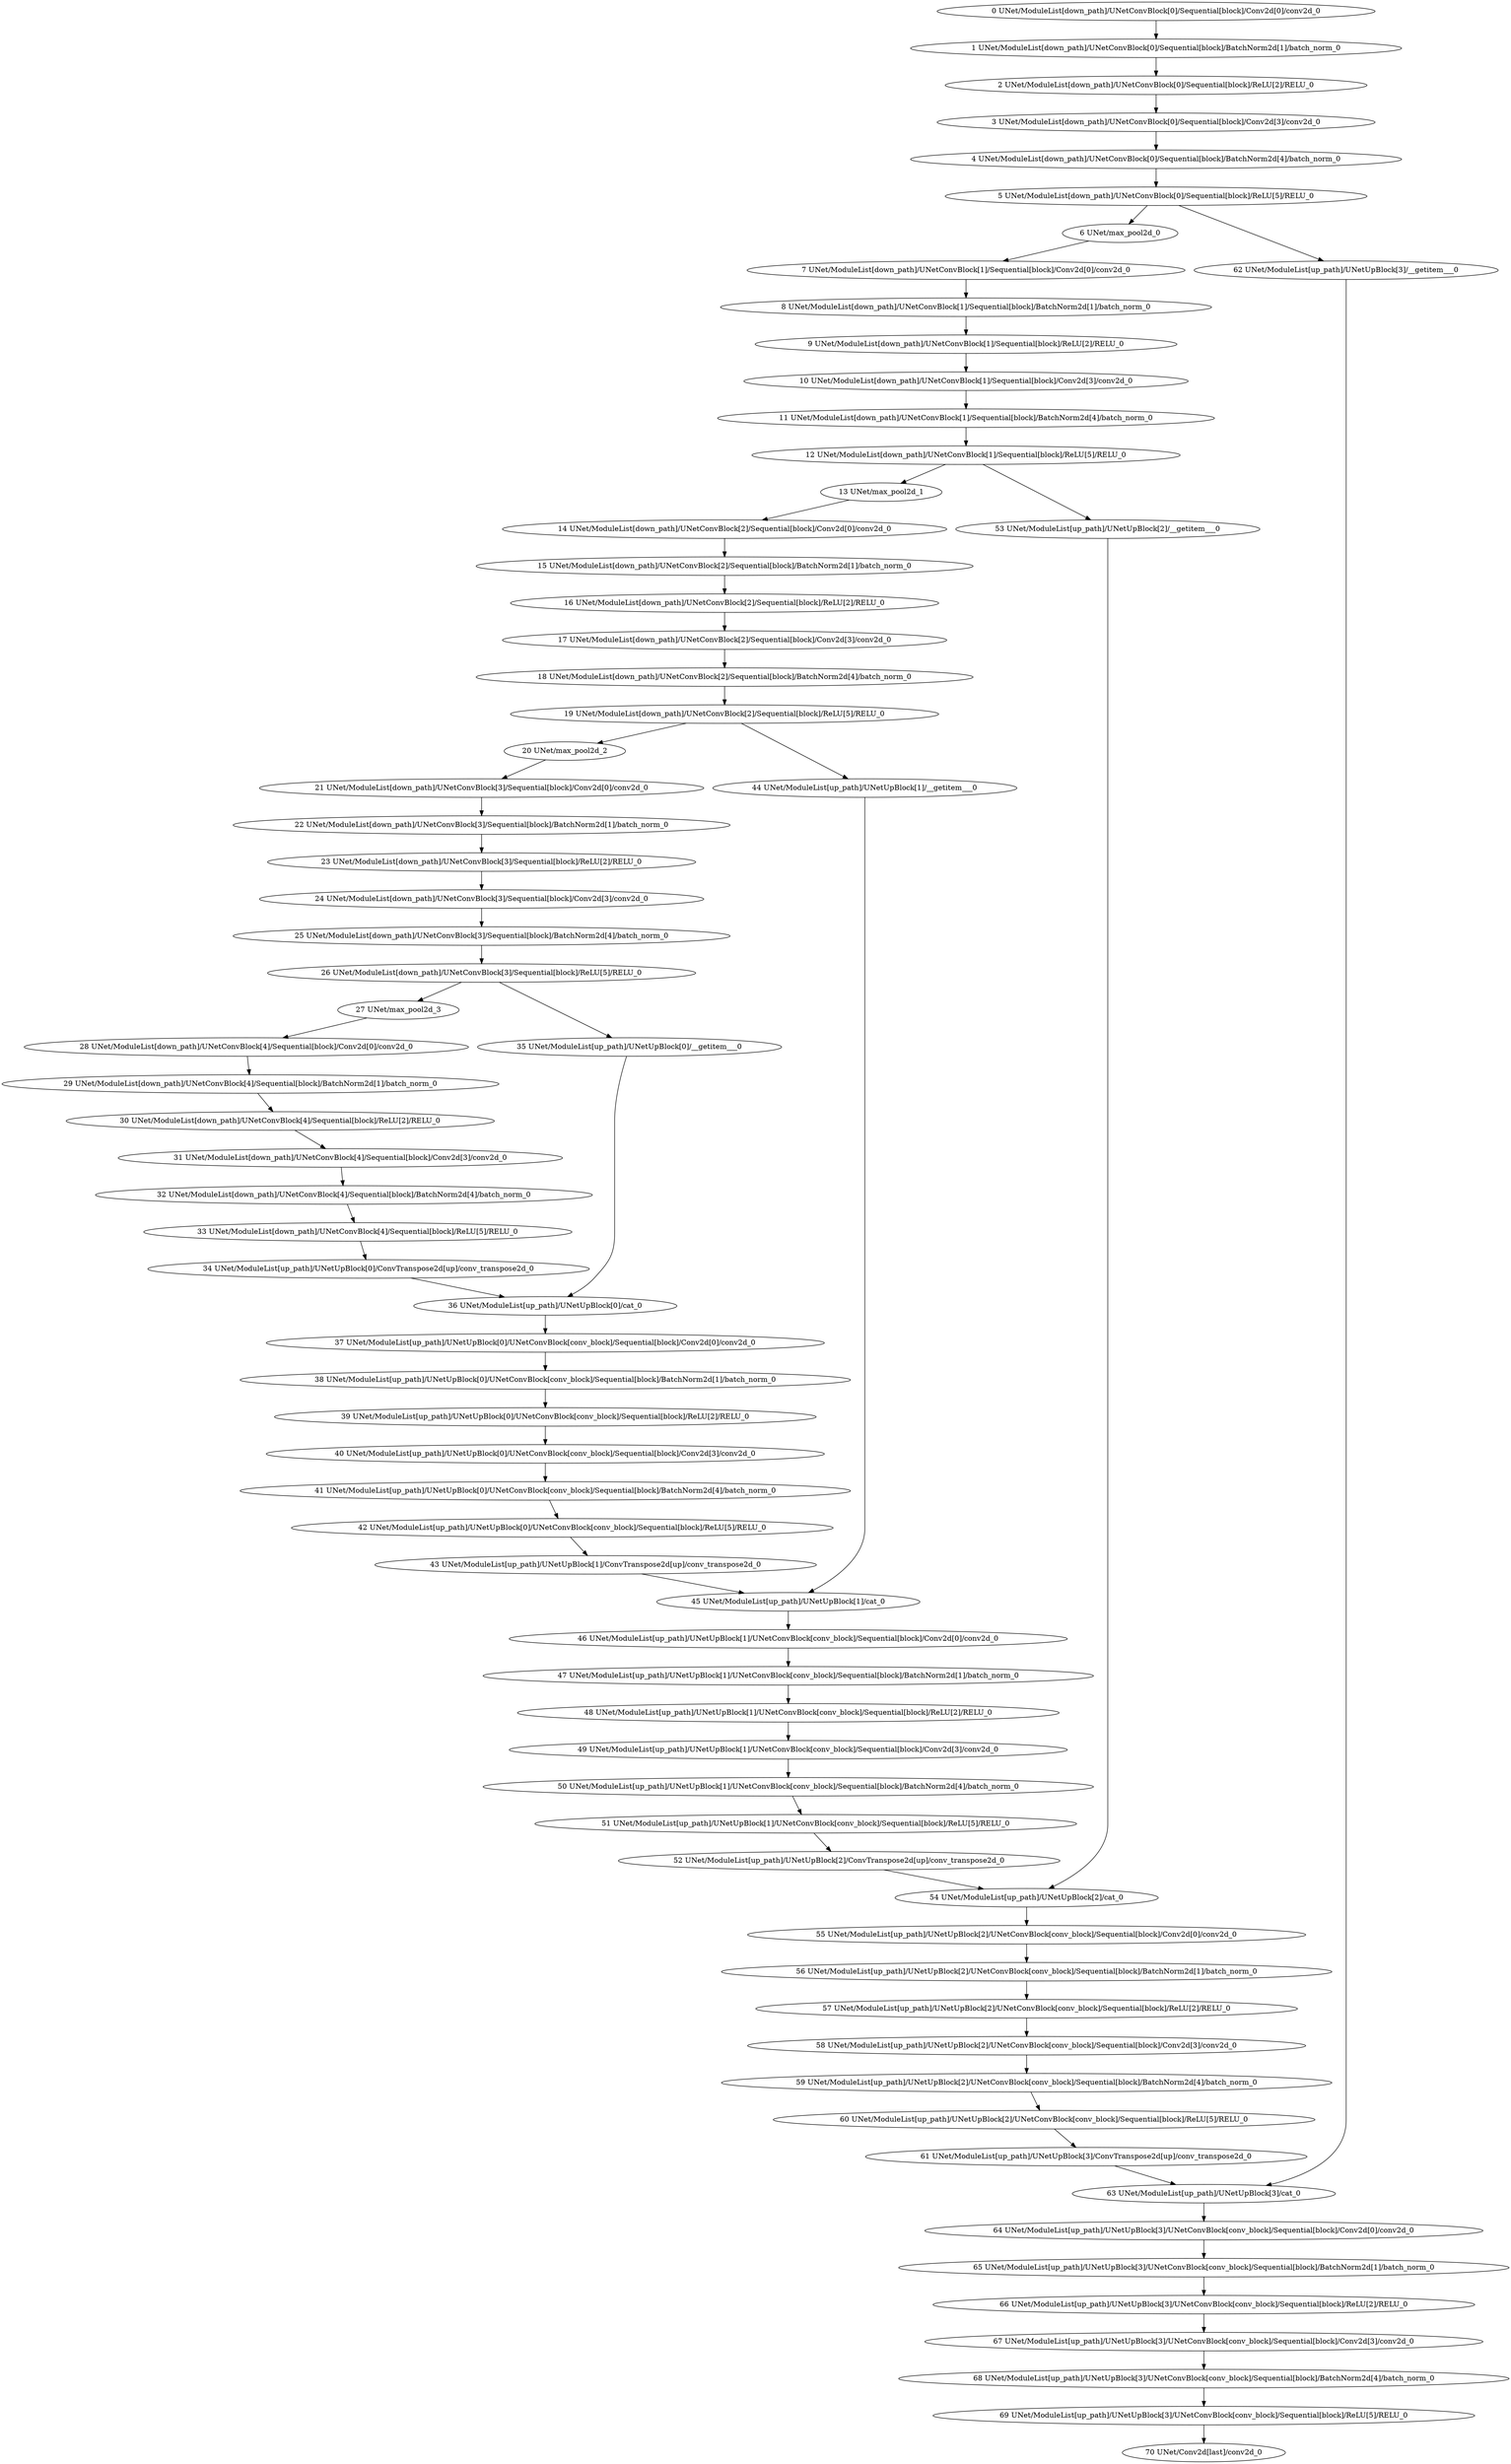 strict digraph  {
"0 UNet/ModuleList[down_path]/UNetConvBlock[0]/Sequential[block]/Conv2d[0]/conv2d_0" [id=0, type=conv2d];
"1 UNet/ModuleList[down_path]/UNetConvBlock[0]/Sequential[block]/BatchNorm2d[1]/batch_norm_0" [id=1, type=batch_norm];
"2 UNet/ModuleList[down_path]/UNetConvBlock[0]/Sequential[block]/ReLU[2]/RELU_0" [id=2, type=RELU];
"3 UNet/ModuleList[down_path]/UNetConvBlock[0]/Sequential[block]/Conv2d[3]/conv2d_0" [id=3, type=conv2d];
"4 UNet/ModuleList[down_path]/UNetConvBlock[0]/Sequential[block]/BatchNorm2d[4]/batch_norm_0" [id=4, type=batch_norm];
"5 UNet/ModuleList[down_path]/UNetConvBlock[0]/Sequential[block]/ReLU[5]/RELU_0" [id=5, type=RELU];
"6 UNet/max_pool2d_0" [id=6, type=max_pool2d];
"7 UNet/ModuleList[down_path]/UNetConvBlock[1]/Sequential[block]/Conv2d[0]/conv2d_0" [id=7, type=conv2d];
"8 UNet/ModuleList[down_path]/UNetConvBlock[1]/Sequential[block]/BatchNorm2d[1]/batch_norm_0" [id=8, type=batch_norm];
"9 UNet/ModuleList[down_path]/UNetConvBlock[1]/Sequential[block]/ReLU[2]/RELU_0" [id=9, type=RELU];
"10 UNet/ModuleList[down_path]/UNetConvBlock[1]/Sequential[block]/Conv2d[3]/conv2d_0" [id=10, type=conv2d];
"11 UNet/ModuleList[down_path]/UNetConvBlock[1]/Sequential[block]/BatchNorm2d[4]/batch_norm_0" [id=11, type=batch_norm];
"12 UNet/ModuleList[down_path]/UNetConvBlock[1]/Sequential[block]/ReLU[5]/RELU_0" [id=12, type=RELU];
"13 UNet/max_pool2d_1" [id=13, type=max_pool2d];
"14 UNet/ModuleList[down_path]/UNetConvBlock[2]/Sequential[block]/Conv2d[0]/conv2d_0" [id=14, type=conv2d];
"15 UNet/ModuleList[down_path]/UNetConvBlock[2]/Sequential[block]/BatchNorm2d[1]/batch_norm_0" [id=15, type=batch_norm];
"16 UNet/ModuleList[down_path]/UNetConvBlock[2]/Sequential[block]/ReLU[2]/RELU_0" [id=16, type=RELU];
"17 UNet/ModuleList[down_path]/UNetConvBlock[2]/Sequential[block]/Conv2d[3]/conv2d_0" [id=17, type=conv2d];
"18 UNet/ModuleList[down_path]/UNetConvBlock[2]/Sequential[block]/BatchNorm2d[4]/batch_norm_0" [id=18, type=batch_norm];
"19 UNet/ModuleList[down_path]/UNetConvBlock[2]/Sequential[block]/ReLU[5]/RELU_0" [id=19, type=RELU];
"20 UNet/max_pool2d_2" [id=20, type=max_pool2d];
"21 UNet/ModuleList[down_path]/UNetConvBlock[3]/Sequential[block]/Conv2d[0]/conv2d_0" [id=21, type=conv2d];
"22 UNet/ModuleList[down_path]/UNetConvBlock[3]/Sequential[block]/BatchNorm2d[1]/batch_norm_0" [id=22, type=batch_norm];
"23 UNet/ModuleList[down_path]/UNetConvBlock[3]/Sequential[block]/ReLU[2]/RELU_0" [id=23, type=RELU];
"24 UNet/ModuleList[down_path]/UNetConvBlock[3]/Sequential[block]/Conv2d[3]/conv2d_0" [id=24, type=conv2d];
"25 UNet/ModuleList[down_path]/UNetConvBlock[3]/Sequential[block]/BatchNorm2d[4]/batch_norm_0" [id=25, type=batch_norm];
"26 UNet/ModuleList[down_path]/UNetConvBlock[3]/Sequential[block]/ReLU[5]/RELU_0" [id=26, type=RELU];
"27 UNet/max_pool2d_3" [id=27, type=max_pool2d];
"28 UNet/ModuleList[down_path]/UNetConvBlock[4]/Sequential[block]/Conv2d[0]/conv2d_0" [id=28, type=conv2d];
"29 UNet/ModuleList[down_path]/UNetConvBlock[4]/Sequential[block]/BatchNorm2d[1]/batch_norm_0" [id=29, type=batch_norm];
"30 UNet/ModuleList[down_path]/UNetConvBlock[4]/Sequential[block]/ReLU[2]/RELU_0" [id=30, type=RELU];
"31 UNet/ModuleList[down_path]/UNetConvBlock[4]/Sequential[block]/Conv2d[3]/conv2d_0" [id=31, type=conv2d];
"32 UNet/ModuleList[down_path]/UNetConvBlock[4]/Sequential[block]/BatchNorm2d[4]/batch_norm_0" [id=32, type=batch_norm];
"33 UNet/ModuleList[down_path]/UNetConvBlock[4]/Sequential[block]/ReLU[5]/RELU_0" [id=33, type=RELU];
"34 UNet/ModuleList[up_path]/UNetUpBlock[0]/ConvTranspose2d[up]/conv_transpose2d_0" [id=34, type=conv_transpose2d];
"35 UNet/ModuleList[up_path]/UNetUpBlock[0]/__getitem___0" [id=35, type=__getitem__];
"36 UNet/ModuleList[up_path]/UNetUpBlock[0]/cat_0" [id=36, type=cat];
"37 UNet/ModuleList[up_path]/UNetUpBlock[0]/UNetConvBlock[conv_block]/Sequential[block]/Conv2d[0]/conv2d_0" [id=37, type=conv2d];
"38 UNet/ModuleList[up_path]/UNetUpBlock[0]/UNetConvBlock[conv_block]/Sequential[block]/BatchNorm2d[1]/batch_norm_0" [id=38, type=batch_norm];
"39 UNet/ModuleList[up_path]/UNetUpBlock[0]/UNetConvBlock[conv_block]/Sequential[block]/ReLU[2]/RELU_0" [id=39, type=RELU];
"40 UNet/ModuleList[up_path]/UNetUpBlock[0]/UNetConvBlock[conv_block]/Sequential[block]/Conv2d[3]/conv2d_0" [id=40, type=conv2d];
"41 UNet/ModuleList[up_path]/UNetUpBlock[0]/UNetConvBlock[conv_block]/Sequential[block]/BatchNorm2d[4]/batch_norm_0" [id=41, type=batch_norm];
"42 UNet/ModuleList[up_path]/UNetUpBlock[0]/UNetConvBlock[conv_block]/Sequential[block]/ReLU[5]/RELU_0" [id=42, type=RELU];
"43 UNet/ModuleList[up_path]/UNetUpBlock[1]/ConvTranspose2d[up]/conv_transpose2d_0" [id=43, type=conv_transpose2d];
"44 UNet/ModuleList[up_path]/UNetUpBlock[1]/__getitem___0" [id=44, type=__getitem__];
"45 UNet/ModuleList[up_path]/UNetUpBlock[1]/cat_0" [id=45, type=cat];
"46 UNet/ModuleList[up_path]/UNetUpBlock[1]/UNetConvBlock[conv_block]/Sequential[block]/Conv2d[0]/conv2d_0" [id=46, type=conv2d];
"47 UNet/ModuleList[up_path]/UNetUpBlock[1]/UNetConvBlock[conv_block]/Sequential[block]/BatchNorm2d[1]/batch_norm_0" [id=47, type=batch_norm];
"48 UNet/ModuleList[up_path]/UNetUpBlock[1]/UNetConvBlock[conv_block]/Sequential[block]/ReLU[2]/RELU_0" [id=48, type=RELU];
"49 UNet/ModuleList[up_path]/UNetUpBlock[1]/UNetConvBlock[conv_block]/Sequential[block]/Conv2d[3]/conv2d_0" [id=49, type=conv2d];
"50 UNet/ModuleList[up_path]/UNetUpBlock[1]/UNetConvBlock[conv_block]/Sequential[block]/BatchNorm2d[4]/batch_norm_0" [id=50, type=batch_norm];
"51 UNet/ModuleList[up_path]/UNetUpBlock[1]/UNetConvBlock[conv_block]/Sequential[block]/ReLU[5]/RELU_0" [id=51, type=RELU];
"52 UNet/ModuleList[up_path]/UNetUpBlock[2]/ConvTranspose2d[up]/conv_transpose2d_0" [id=52, type=conv_transpose2d];
"53 UNet/ModuleList[up_path]/UNetUpBlock[2]/__getitem___0" [id=53, type=__getitem__];
"54 UNet/ModuleList[up_path]/UNetUpBlock[2]/cat_0" [id=54, type=cat];
"55 UNet/ModuleList[up_path]/UNetUpBlock[2]/UNetConvBlock[conv_block]/Sequential[block]/Conv2d[0]/conv2d_0" [id=55, type=conv2d];
"56 UNet/ModuleList[up_path]/UNetUpBlock[2]/UNetConvBlock[conv_block]/Sequential[block]/BatchNorm2d[1]/batch_norm_0" [id=56, type=batch_norm];
"57 UNet/ModuleList[up_path]/UNetUpBlock[2]/UNetConvBlock[conv_block]/Sequential[block]/ReLU[2]/RELU_0" [id=57, type=RELU];
"58 UNet/ModuleList[up_path]/UNetUpBlock[2]/UNetConvBlock[conv_block]/Sequential[block]/Conv2d[3]/conv2d_0" [id=58, type=conv2d];
"59 UNet/ModuleList[up_path]/UNetUpBlock[2]/UNetConvBlock[conv_block]/Sequential[block]/BatchNorm2d[4]/batch_norm_0" [id=59, type=batch_norm];
"60 UNet/ModuleList[up_path]/UNetUpBlock[2]/UNetConvBlock[conv_block]/Sequential[block]/ReLU[5]/RELU_0" [id=60, type=RELU];
"61 UNet/ModuleList[up_path]/UNetUpBlock[3]/ConvTranspose2d[up]/conv_transpose2d_0" [id=61, type=conv_transpose2d];
"62 UNet/ModuleList[up_path]/UNetUpBlock[3]/__getitem___0" [id=62, type=__getitem__];
"63 UNet/ModuleList[up_path]/UNetUpBlock[3]/cat_0" [id=63, type=cat];
"64 UNet/ModuleList[up_path]/UNetUpBlock[3]/UNetConvBlock[conv_block]/Sequential[block]/Conv2d[0]/conv2d_0" [id=64, type=conv2d];
"65 UNet/ModuleList[up_path]/UNetUpBlock[3]/UNetConvBlock[conv_block]/Sequential[block]/BatchNorm2d[1]/batch_norm_0" [id=65, type=batch_norm];
"66 UNet/ModuleList[up_path]/UNetUpBlock[3]/UNetConvBlock[conv_block]/Sequential[block]/ReLU[2]/RELU_0" [id=66, type=RELU];
"67 UNet/ModuleList[up_path]/UNetUpBlock[3]/UNetConvBlock[conv_block]/Sequential[block]/Conv2d[3]/conv2d_0" [id=67, type=conv2d];
"68 UNet/ModuleList[up_path]/UNetUpBlock[3]/UNetConvBlock[conv_block]/Sequential[block]/BatchNorm2d[4]/batch_norm_0" [id=68, type=batch_norm];
"69 UNet/ModuleList[up_path]/UNetUpBlock[3]/UNetConvBlock[conv_block]/Sequential[block]/ReLU[5]/RELU_0" [id=69, type=RELU];
"70 UNet/Conv2d[last]/conv2d_0" [id=70, type=conv2d];
"0 UNet/ModuleList[down_path]/UNetConvBlock[0]/Sequential[block]/Conv2d[0]/conv2d_0" -> "1 UNet/ModuleList[down_path]/UNetConvBlock[0]/Sequential[block]/BatchNorm2d[1]/batch_norm_0";
"1 UNet/ModuleList[down_path]/UNetConvBlock[0]/Sequential[block]/BatchNorm2d[1]/batch_norm_0" -> "2 UNet/ModuleList[down_path]/UNetConvBlock[0]/Sequential[block]/ReLU[2]/RELU_0";
"2 UNet/ModuleList[down_path]/UNetConvBlock[0]/Sequential[block]/ReLU[2]/RELU_0" -> "3 UNet/ModuleList[down_path]/UNetConvBlock[0]/Sequential[block]/Conv2d[3]/conv2d_0";
"3 UNet/ModuleList[down_path]/UNetConvBlock[0]/Sequential[block]/Conv2d[3]/conv2d_0" -> "4 UNet/ModuleList[down_path]/UNetConvBlock[0]/Sequential[block]/BatchNorm2d[4]/batch_norm_0";
"4 UNet/ModuleList[down_path]/UNetConvBlock[0]/Sequential[block]/BatchNorm2d[4]/batch_norm_0" -> "5 UNet/ModuleList[down_path]/UNetConvBlock[0]/Sequential[block]/ReLU[5]/RELU_0";
"5 UNet/ModuleList[down_path]/UNetConvBlock[0]/Sequential[block]/ReLU[5]/RELU_0" -> "6 UNet/max_pool2d_0";
"6 UNet/max_pool2d_0" -> "7 UNet/ModuleList[down_path]/UNetConvBlock[1]/Sequential[block]/Conv2d[0]/conv2d_0";
"7 UNet/ModuleList[down_path]/UNetConvBlock[1]/Sequential[block]/Conv2d[0]/conv2d_0" -> "8 UNet/ModuleList[down_path]/UNetConvBlock[1]/Sequential[block]/BatchNorm2d[1]/batch_norm_0";
"8 UNet/ModuleList[down_path]/UNetConvBlock[1]/Sequential[block]/BatchNorm2d[1]/batch_norm_0" -> "9 UNet/ModuleList[down_path]/UNetConvBlock[1]/Sequential[block]/ReLU[2]/RELU_0";
"5 UNet/ModuleList[down_path]/UNetConvBlock[0]/Sequential[block]/ReLU[5]/RELU_0" -> "62 UNet/ModuleList[up_path]/UNetUpBlock[3]/__getitem___0";
"9 UNet/ModuleList[down_path]/UNetConvBlock[1]/Sequential[block]/ReLU[2]/RELU_0" -> "10 UNet/ModuleList[down_path]/UNetConvBlock[1]/Sequential[block]/Conv2d[3]/conv2d_0";
"10 UNet/ModuleList[down_path]/UNetConvBlock[1]/Sequential[block]/Conv2d[3]/conv2d_0" -> "11 UNet/ModuleList[down_path]/UNetConvBlock[1]/Sequential[block]/BatchNorm2d[4]/batch_norm_0";
"11 UNet/ModuleList[down_path]/UNetConvBlock[1]/Sequential[block]/BatchNorm2d[4]/batch_norm_0" -> "12 UNet/ModuleList[down_path]/UNetConvBlock[1]/Sequential[block]/ReLU[5]/RELU_0";
"12 UNet/ModuleList[down_path]/UNetConvBlock[1]/Sequential[block]/ReLU[5]/RELU_0" -> "13 UNet/max_pool2d_1";
"12 UNet/ModuleList[down_path]/UNetConvBlock[1]/Sequential[block]/ReLU[5]/RELU_0" -> "53 UNet/ModuleList[up_path]/UNetUpBlock[2]/__getitem___0";
"13 UNet/max_pool2d_1" -> "14 UNet/ModuleList[down_path]/UNetConvBlock[2]/Sequential[block]/Conv2d[0]/conv2d_0";
"14 UNet/ModuleList[down_path]/UNetConvBlock[2]/Sequential[block]/Conv2d[0]/conv2d_0" -> "15 UNet/ModuleList[down_path]/UNetConvBlock[2]/Sequential[block]/BatchNorm2d[1]/batch_norm_0";
"15 UNet/ModuleList[down_path]/UNetConvBlock[2]/Sequential[block]/BatchNorm2d[1]/batch_norm_0" -> "16 UNet/ModuleList[down_path]/UNetConvBlock[2]/Sequential[block]/ReLU[2]/RELU_0";
"16 UNet/ModuleList[down_path]/UNetConvBlock[2]/Sequential[block]/ReLU[2]/RELU_0" -> "17 UNet/ModuleList[down_path]/UNetConvBlock[2]/Sequential[block]/Conv2d[3]/conv2d_0";
"17 UNet/ModuleList[down_path]/UNetConvBlock[2]/Sequential[block]/Conv2d[3]/conv2d_0" -> "18 UNet/ModuleList[down_path]/UNetConvBlock[2]/Sequential[block]/BatchNorm2d[4]/batch_norm_0";
"18 UNet/ModuleList[down_path]/UNetConvBlock[2]/Sequential[block]/BatchNorm2d[4]/batch_norm_0" -> "19 UNet/ModuleList[down_path]/UNetConvBlock[2]/Sequential[block]/ReLU[5]/RELU_0";
"19 UNet/ModuleList[down_path]/UNetConvBlock[2]/Sequential[block]/ReLU[5]/RELU_0" -> "20 UNet/max_pool2d_2";
"19 UNet/ModuleList[down_path]/UNetConvBlock[2]/Sequential[block]/ReLU[5]/RELU_0" -> "44 UNet/ModuleList[up_path]/UNetUpBlock[1]/__getitem___0";
"20 UNet/max_pool2d_2" -> "21 UNet/ModuleList[down_path]/UNetConvBlock[3]/Sequential[block]/Conv2d[0]/conv2d_0";
"21 UNet/ModuleList[down_path]/UNetConvBlock[3]/Sequential[block]/Conv2d[0]/conv2d_0" -> "22 UNet/ModuleList[down_path]/UNetConvBlock[3]/Sequential[block]/BatchNorm2d[1]/batch_norm_0";
"22 UNet/ModuleList[down_path]/UNetConvBlock[3]/Sequential[block]/BatchNorm2d[1]/batch_norm_0" -> "23 UNet/ModuleList[down_path]/UNetConvBlock[3]/Sequential[block]/ReLU[2]/RELU_0";
"23 UNet/ModuleList[down_path]/UNetConvBlock[3]/Sequential[block]/ReLU[2]/RELU_0" -> "24 UNet/ModuleList[down_path]/UNetConvBlock[3]/Sequential[block]/Conv2d[3]/conv2d_0";
"24 UNet/ModuleList[down_path]/UNetConvBlock[3]/Sequential[block]/Conv2d[3]/conv2d_0" -> "25 UNet/ModuleList[down_path]/UNetConvBlock[3]/Sequential[block]/BatchNorm2d[4]/batch_norm_0";
"25 UNet/ModuleList[down_path]/UNetConvBlock[3]/Sequential[block]/BatchNorm2d[4]/batch_norm_0" -> "26 UNet/ModuleList[down_path]/UNetConvBlock[3]/Sequential[block]/ReLU[5]/RELU_0";
"26 UNet/ModuleList[down_path]/UNetConvBlock[3]/Sequential[block]/ReLU[5]/RELU_0" -> "27 UNet/max_pool2d_3";
"26 UNet/ModuleList[down_path]/UNetConvBlock[3]/Sequential[block]/ReLU[5]/RELU_0" -> "35 UNet/ModuleList[up_path]/UNetUpBlock[0]/__getitem___0";
"27 UNet/max_pool2d_3" -> "28 UNet/ModuleList[down_path]/UNetConvBlock[4]/Sequential[block]/Conv2d[0]/conv2d_0";
"28 UNet/ModuleList[down_path]/UNetConvBlock[4]/Sequential[block]/Conv2d[0]/conv2d_0" -> "29 UNet/ModuleList[down_path]/UNetConvBlock[4]/Sequential[block]/BatchNorm2d[1]/batch_norm_0";
"29 UNet/ModuleList[down_path]/UNetConvBlock[4]/Sequential[block]/BatchNorm2d[1]/batch_norm_0" -> "30 UNet/ModuleList[down_path]/UNetConvBlock[4]/Sequential[block]/ReLU[2]/RELU_0";
"30 UNet/ModuleList[down_path]/UNetConvBlock[4]/Sequential[block]/ReLU[2]/RELU_0" -> "31 UNet/ModuleList[down_path]/UNetConvBlock[4]/Sequential[block]/Conv2d[3]/conv2d_0";
"31 UNet/ModuleList[down_path]/UNetConvBlock[4]/Sequential[block]/Conv2d[3]/conv2d_0" -> "32 UNet/ModuleList[down_path]/UNetConvBlock[4]/Sequential[block]/BatchNorm2d[4]/batch_norm_0";
"32 UNet/ModuleList[down_path]/UNetConvBlock[4]/Sequential[block]/BatchNorm2d[4]/batch_norm_0" -> "33 UNet/ModuleList[down_path]/UNetConvBlock[4]/Sequential[block]/ReLU[5]/RELU_0";
"33 UNet/ModuleList[down_path]/UNetConvBlock[4]/Sequential[block]/ReLU[5]/RELU_0" -> "34 UNet/ModuleList[up_path]/UNetUpBlock[0]/ConvTranspose2d[up]/conv_transpose2d_0";
"34 UNet/ModuleList[up_path]/UNetUpBlock[0]/ConvTranspose2d[up]/conv_transpose2d_0" -> "36 UNet/ModuleList[up_path]/UNetUpBlock[0]/cat_0";
"35 UNet/ModuleList[up_path]/UNetUpBlock[0]/__getitem___0" -> "36 UNet/ModuleList[up_path]/UNetUpBlock[0]/cat_0";
"36 UNet/ModuleList[up_path]/UNetUpBlock[0]/cat_0" -> "37 UNet/ModuleList[up_path]/UNetUpBlock[0]/UNetConvBlock[conv_block]/Sequential[block]/Conv2d[0]/conv2d_0";
"37 UNet/ModuleList[up_path]/UNetUpBlock[0]/UNetConvBlock[conv_block]/Sequential[block]/Conv2d[0]/conv2d_0" -> "38 UNet/ModuleList[up_path]/UNetUpBlock[0]/UNetConvBlock[conv_block]/Sequential[block]/BatchNorm2d[1]/batch_norm_0";
"38 UNet/ModuleList[up_path]/UNetUpBlock[0]/UNetConvBlock[conv_block]/Sequential[block]/BatchNorm2d[1]/batch_norm_0" -> "39 UNet/ModuleList[up_path]/UNetUpBlock[0]/UNetConvBlock[conv_block]/Sequential[block]/ReLU[2]/RELU_0";
"39 UNet/ModuleList[up_path]/UNetUpBlock[0]/UNetConvBlock[conv_block]/Sequential[block]/ReLU[2]/RELU_0" -> "40 UNet/ModuleList[up_path]/UNetUpBlock[0]/UNetConvBlock[conv_block]/Sequential[block]/Conv2d[3]/conv2d_0";
"40 UNet/ModuleList[up_path]/UNetUpBlock[0]/UNetConvBlock[conv_block]/Sequential[block]/Conv2d[3]/conv2d_0" -> "41 UNet/ModuleList[up_path]/UNetUpBlock[0]/UNetConvBlock[conv_block]/Sequential[block]/BatchNorm2d[4]/batch_norm_0";
"41 UNet/ModuleList[up_path]/UNetUpBlock[0]/UNetConvBlock[conv_block]/Sequential[block]/BatchNorm2d[4]/batch_norm_0" -> "42 UNet/ModuleList[up_path]/UNetUpBlock[0]/UNetConvBlock[conv_block]/Sequential[block]/ReLU[5]/RELU_0";
"42 UNet/ModuleList[up_path]/UNetUpBlock[0]/UNetConvBlock[conv_block]/Sequential[block]/ReLU[5]/RELU_0" -> "43 UNet/ModuleList[up_path]/UNetUpBlock[1]/ConvTranspose2d[up]/conv_transpose2d_0";
"43 UNet/ModuleList[up_path]/UNetUpBlock[1]/ConvTranspose2d[up]/conv_transpose2d_0" -> "45 UNet/ModuleList[up_path]/UNetUpBlock[1]/cat_0";
"44 UNet/ModuleList[up_path]/UNetUpBlock[1]/__getitem___0" -> "45 UNet/ModuleList[up_path]/UNetUpBlock[1]/cat_0";
"45 UNet/ModuleList[up_path]/UNetUpBlock[1]/cat_0" -> "46 UNet/ModuleList[up_path]/UNetUpBlock[1]/UNetConvBlock[conv_block]/Sequential[block]/Conv2d[0]/conv2d_0";
"46 UNet/ModuleList[up_path]/UNetUpBlock[1]/UNetConvBlock[conv_block]/Sequential[block]/Conv2d[0]/conv2d_0" -> "47 UNet/ModuleList[up_path]/UNetUpBlock[1]/UNetConvBlock[conv_block]/Sequential[block]/BatchNorm2d[1]/batch_norm_0";
"47 UNet/ModuleList[up_path]/UNetUpBlock[1]/UNetConvBlock[conv_block]/Sequential[block]/BatchNorm2d[1]/batch_norm_0" -> "48 UNet/ModuleList[up_path]/UNetUpBlock[1]/UNetConvBlock[conv_block]/Sequential[block]/ReLU[2]/RELU_0";
"48 UNet/ModuleList[up_path]/UNetUpBlock[1]/UNetConvBlock[conv_block]/Sequential[block]/ReLU[2]/RELU_0" -> "49 UNet/ModuleList[up_path]/UNetUpBlock[1]/UNetConvBlock[conv_block]/Sequential[block]/Conv2d[3]/conv2d_0";
"49 UNet/ModuleList[up_path]/UNetUpBlock[1]/UNetConvBlock[conv_block]/Sequential[block]/Conv2d[3]/conv2d_0" -> "50 UNet/ModuleList[up_path]/UNetUpBlock[1]/UNetConvBlock[conv_block]/Sequential[block]/BatchNorm2d[4]/batch_norm_0";
"50 UNet/ModuleList[up_path]/UNetUpBlock[1]/UNetConvBlock[conv_block]/Sequential[block]/BatchNorm2d[4]/batch_norm_0" -> "51 UNet/ModuleList[up_path]/UNetUpBlock[1]/UNetConvBlock[conv_block]/Sequential[block]/ReLU[5]/RELU_0";
"51 UNet/ModuleList[up_path]/UNetUpBlock[1]/UNetConvBlock[conv_block]/Sequential[block]/ReLU[5]/RELU_0" -> "52 UNet/ModuleList[up_path]/UNetUpBlock[2]/ConvTranspose2d[up]/conv_transpose2d_0";
"52 UNet/ModuleList[up_path]/UNetUpBlock[2]/ConvTranspose2d[up]/conv_transpose2d_0" -> "54 UNet/ModuleList[up_path]/UNetUpBlock[2]/cat_0";
"53 UNet/ModuleList[up_path]/UNetUpBlock[2]/__getitem___0" -> "54 UNet/ModuleList[up_path]/UNetUpBlock[2]/cat_0";
"54 UNet/ModuleList[up_path]/UNetUpBlock[2]/cat_0" -> "55 UNet/ModuleList[up_path]/UNetUpBlock[2]/UNetConvBlock[conv_block]/Sequential[block]/Conv2d[0]/conv2d_0";
"55 UNet/ModuleList[up_path]/UNetUpBlock[2]/UNetConvBlock[conv_block]/Sequential[block]/Conv2d[0]/conv2d_0" -> "56 UNet/ModuleList[up_path]/UNetUpBlock[2]/UNetConvBlock[conv_block]/Sequential[block]/BatchNorm2d[1]/batch_norm_0";
"56 UNet/ModuleList[up_path]/UNetUpBlock[2]/UNetConvBlock[conv_block]/Sequential[block]/BatchNorm2d[1]/batch_norm_0" -> "57 UNet/ModuleList[up_path]/UNetUpBlock[2]/UNetConvBlock[conv_block]/Sequential[block]/ReLU[2]/RELU_0";
"57 UNet/ModuleList[up_path]/UNetUpBlock[2]/UNetConvBlock[conv_block]/Sequential[block]/ReLU[2]/RELU_0" -> "58 UNet/ModuleList[up_path]/UNetUpBlock[2]/UNetConvBlock[conv_block]/Sequential[block]/Conv2d[3]/conv2d_0";
"58 UNet/ModuleList[up_path]/UNetUpBlock[2]/UNetConvBlock[conv_block]/Sequential[block]/Conv2d[3]/conv2d_0" -> "59 UNet/ModuleList[up_path]/UNetUpBlock[2]/UNetConvBlock[conv_block]/Sequential[block]/BatchNorm2d[4]/batch_norm_0";
"59 UNet/ModuleList[up_path]/UNetUpBlock[2]/UNetConvBlock[conv_block]/Sequential[block]/BatchNorm2d[4]/batch_norm_0" -> "60 UNet/ModuleList[up_path]/UNetUpBlock[2]/UNetConvBlock[conv_block]/Sequential[block]/ReLU[5]/RELU_0";
"60 UNet/ModuleList[up_path]/UNetUpBlock[2]/UNetConvBlock[conv_block]/Sequential[block]/ReLU[5]/RELU_0" -> "61 UNet/ModuleList[up_path]/UNetUpBlock[3]/ConvTranspose2d[up]/conv_transpose2d_0";
"61 UNet/ModuleList[up_path]/UNetUpBlock[3]/ConvTranspose2d[up]/conv_transpose2d_0" -> "63 UNet/ModuleList[up_path]/UNetUpBlock[3]/cat_0";
"62 UNet/ModuleList[up_path]/UNetUpBlock[3]/__getitem___0" -> "63 UNet/ModuleList[up_path]/UNetUpBlock[3]/cat_0";
"63 UNet/ModuleList[up_path]/UNetUpBlock[3]/cat_0" -> "64 UNet/ModuleList[up_path]/UNetUpBlock[3]/UNetConvBlock[conv_block]/Sequential[block]/Conv2d[0]/conv2d_0";
"64 UNet/ModuleList[up_path]/UNetUpBlock[3]/UNetConvBlock[conv_block]/Sequential[block]/Conv2d[0]/conv2d_0" -> "65 UNet/ModuleList[up_path]/UNetUpBlock[3]/UNetConvBlock[conv_block]/Sequential[block]/BatchNorm2d[1]/batch_norm_0";
"65 UNet/ModuleList[up_path]/UNetUpBlock[3]/UNetConvBlock[conv_block]/Sequential[block]/BatchNorm2d[1]/batch_norm_0" -> "66 UNet/ModuleList[up_path]/UNetUpBlock[3]/UNetConvBlock[conv_block]/Sequential[block]/ReLU[2]/RELU_0";
"66 UNet/ModuleList[up_path]/UNetUpBlock[3]/UNetConvBlock[conv_block]/Sequential[block]/ReLU[2]/RELU_0" -> "67 UNet/ModuleList[up_path]/UNetUpBlock[3]/UNetConvBlock[conv_block]/Sequential[block]/Conv2d[3]/conv2d_0";
"67 UNet/ModuleList[up_path]/UNetUpBlock[3]/UNetConvBlock[conv_block]/Sequential[block]/Conv2d[3]/conv2d_0" -> "68 UNet/ModuleList[up_path]/UNetUpBlock[3]/UNetConvBlock[conv_block]/Sequential[block]/BatchNorm2d[4]/batch_norm_0";
"68 UNet/ModuleList[up_path]/UNetUpBlock[3]/UNetConvBlock[conv_block]/Sequential[block]/BatchNorm2d[4]/batch_norm_0" -> "69 UNet/ModuleList[up_path]/UNetUpBlock[3]/UNetConvBlock[conv_block]/Sequential[block]/ReLU[5]/RELU_0";
"69 UNet/ModuleList[up_path]/UNetUpBlock[3]/UNetConvBlock[conv_block]/Sequential[block]/ReLU[5]/RELU_0" -> "70 UNet/Conv2d[last]/conv2d_0";
}
